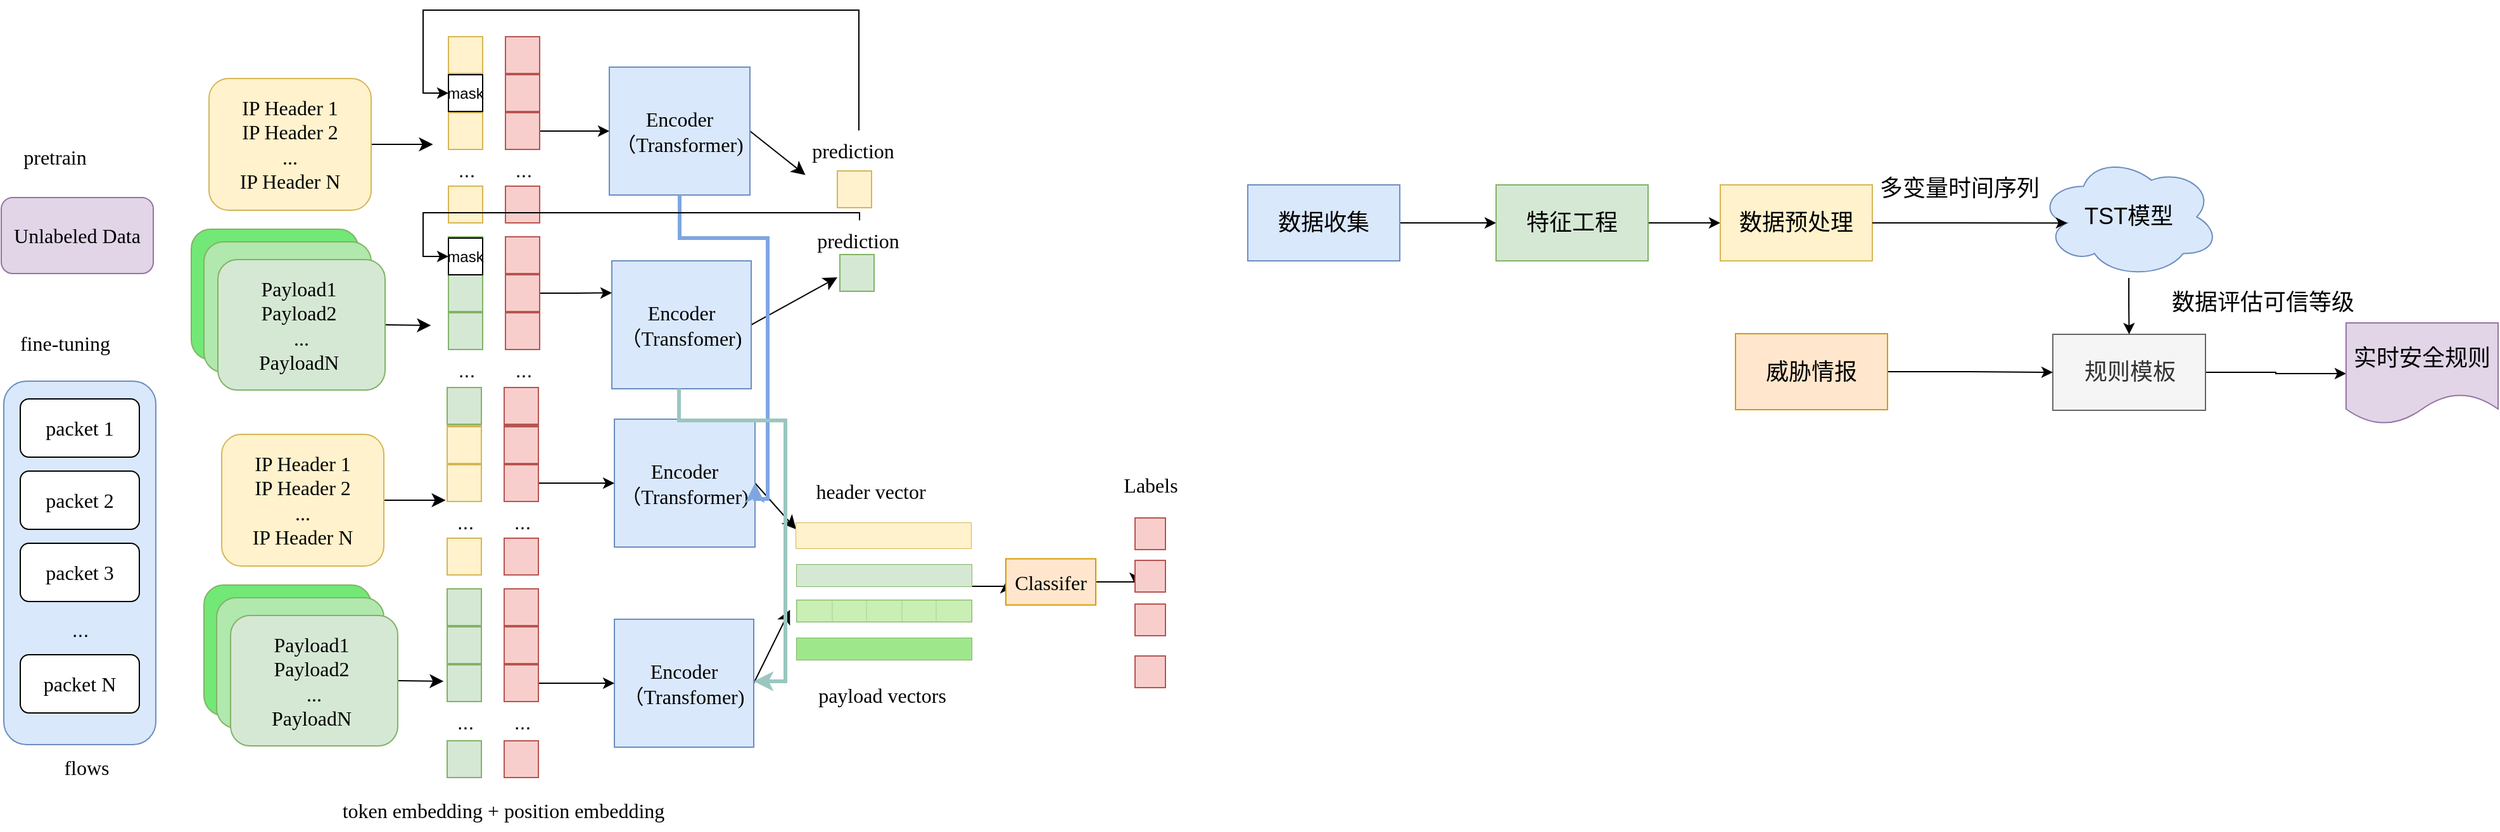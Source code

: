 <mxfile version="24.7.6">
  <diagram name="第 1 页" id="RyY5nZNIsYxHvSIVB-sh">
    <mxGraphModel dx="2135" dy="1798" grid="0" gridSize="10" guides="1" tooltips="1" connect="1" arrows="1" fold="1" page="0" pageScale="1" pageWidth="827" pageHeight="1169" math="0" shadow="0">
      <root>
        <mxCell id="0" />
        <mxCell id="1" parent="0" />
        <mxCell id="ILP_Jjc2ablGNtknwulI-9" value="" style="rounded=1;whiteSpace=wrap;html=1;fillColor=#dae8fc;strokeColor=#6c8ebf;" parent="1" vertex="1">
          <mxGeometry x="-322" y="-105" width="120" height="287" as="geometry" />
        </mxCell>
        <mxCell id="ILP_Jjc2ablGNtknwulI-2" value="&lt;font face=&quot;Comic Sans MS&quot; style=&quot;font-size: 16px;&quot;&gt;packet 1&lt;/font&gt;" style="rounded=1;whiteSpace=wrap;html=1;" parent="1" vertex="1">
          <mxGeometry x="-309" y="-91" width="94" height="46" as="geometry" />
        </mxCell>
        <mxCell id="ILP_Jjc2ablGNtknwulI-5" value="&lt;font face=&quot;Comic Sans MS&quot; style=&quot;font-size: 16px;&quot;&gt;packet 2&lt;/font&gt;" style="rounded=1;whiteSpace=wrap;html=1;" parent="1" vertex="1">
          <mxGeometry x="-309" y="-34" width="94" height="46" as="geometry" />
        </mxCell>
        <mxCell id="ILP_Jjc2ablGNtknwulI-6" value="&lt;font face=&quot;Comic Sans MS&quot; style=&quot;font-size: 16px;&quot;&gt;packet 3&lt;/font&gt;" style="rounded=1;whiteSpace=wrap;html=1;" parent="1" vertex="1">
          <mxGeometry x="-309" y="23" width="94" height="46" as="geometry" />
        </mxCell>
        <mxCell id="ILP_Jjc2ablGNtknwulI-7" value="&lt;font face=&quot;Comic Sans MS&quot; style=&quot;font-size: 16px;&quot;&gt;packet N&lt;/font&gt;" style="rounded=1;whiteSpace=wrap;html=1;" parent="1" vertex="1">
          <mxGeometry x="-309" y="111" width="94" height="46" as="geometry" />
        </mxCell>
        <mxCell id="ILP_Jjc2ablGNtknwulI-8" value="..." style="text;html=1;align=center;verticalAlign=middle;resizable=0;points=[];autosize=1;strokeColor=none;fillColor=none;fontSize=16;" parent="1" vertex="1">
          <mxGeometry x="-277.5" y="75" width="31" height="31" as="geometry" />
        </mxCell>
        <mxCell id="ILP_Jjc2ablGNtknwulI-10" style="edgeStyle=none;curved=1;rounded=0;orthogonalLoop=1;jettySize=auto;html=1;exitX=0.5;exitY=1;exitDx=0;exitDy=0;fontSize=12;startSize=8;endSize=8;" parent="1" source="ILP_Jjc2ablGNtknwulI-9" target="ILP_Jjc2ablGNtknwulI-9" edge="1">
          <mxGeometry relative="1" as="geometry" />
        </mxCell>
        <mxCell id="ILP_Jjc2ablGNtknwulI-11" value="&lt;font style=&quot;font-size: 16px;&quot; face=&quot;Comic Sans MS&quot;&gt;flows&lt;/font&gt;" style="text;html=1;align=center;verticalAlign=middle;resizable=0;points=[];autosize=1;strokeColor=none;fillColor=none;fontSize=16;" parent="1" vertex="1">
          <mxGeometry x="-286.5" y="183.5" width="58" height="32" as="geometry" />
        </mxCell>
        <mxCell id="ILP_Jjc2ablGNtknwulI-102" style="edgeStyle=none;curved=1;rounded=0;orthogonalLoop=1;jettySize=auto;html=1;exitX=1;exitY=0.5;exitDx=0;exitDy=0;fontSize=12;startSize=8;endSize=8;" parent="1" source="ILP_Jjc2ablGNtknwulI-22" edge="1">
          <mxGeometry relative="1" as="geometry">
            <mxPoint x="26.8" y="-11" as="targetPoint" />
          </mxGeometry>
        </mxCell>
        <mxCell id="ILP_Jjc2ablGNtknwulI-22" value="&lt;font face=&quot;Comic Sans MS&quot; style=&quot;font-size: 16px;&quot;&gt;IP Header 1&lt;br&gt;IP Header 2&lt;br&gt;...&lt;br&gt;IP Header N&lt;br&gt;&lt;/font&gt;" style="rounded=1;whiteSpace=wrap;html=1;align=center;fillColor=#fff2cc;strokeColor=#d6b656;" parent="1" vertex="1">
          <mxGeometry x="-150" y="-63" width="128" height="104" as="geometry" />
        </mxCell>
        <mxCell id="ILP_Jjc2ablGNtknwulI-26" value="&lt;font face=&quot;Comic Sans MS&quot; style=&quot;font-size: 16px;&quot;&gt;Payload1 Line1&lt;br&gt;&lt;/font&gt;&lt;font face=&quot;Comic Sans MS&quot; style=&quot;font-size: 16px;&quot;&gt;Payload2 Line1&lt;br&gt;&lt;/font&gt;&lt;font face=&quot;Comic Sans MS&quot; style=&quot;font-size: 16px;&quot;&gt;...&lt;br&gt;PayloadN Line1&lt;br&gt;&lt;/font&gt;" style="rounded=1;whiteSpace=wrap;html=1;align=center;fillColor=#72E876;strokeColor=#82b366;" parent="1" vertex="1">
          <mxGeometry x="-164" y="56" width="132" height="103" as="geometry" />
        </mxCell>
        <mxCell id="ILP_Jjc2ablGNtknwulI-50" value="&lt;font face=&quot;Comic Sans MS&quot; style=&quot;font-size: 16px;&quot;&gt;Payload1 Line1&lt;br&gt;&lt;/font&gt;&lt;font face=&quot;Comic Sans MS&quot; style=&quot;font-size: 16px;&quot;&gt;Payload2 Line1&lt;br&gt;&lt;/font&gt;&lt;font face=&quot;Comic Sans MS&quot; style=&quot;font-size: 16px;&quot;&gt;...&lt;br&gt;PayloadN Line1&lt;br&gt;&lt;/font&gt;" style="rounded=1;whiteSpace=wrap;html=1;align=center;fillColor=#B0E8AE;strokeColor=#82b366;" parent="1" vertex="1">
          <mxGeometry x="-154" y="66" width="132" height="103" as="geometry" />
        </mxCell>
        <mxCell id="ILP_Jjc2ablGNtknwulI-54" style="edgeStyle=none;curved=1;rounded=0;orthogonalLoop=1;jettySize=auto;html=1;exitX=1;exitY=0.5;exitDx=0;exitDy=0;fontSize=12;startSize=8;endSize=8;" parent="1" source="ILP_Jjc2ablGNtknwulI-51" edge="1">
          <mxGeometry relative="1" as="geometry">
            <mxPoint x="25.2" y="132" as="targetPoint" />
          </mxGeometry>
        </mxCell>
        <mxCell id="ILP_Jjc2ablGNtknwulI-51" value="&lt;font face=&quot;Comic Sans MS&quot; style=&quot;font-size: 16px;&quot;&gt;Payload1&amp;nbsp;&lt;br&gt;&lt;/font&gt;&lt;font face=&quot;Comic Sans MS&quot; style=&quot;font-size: 16px;&quot;&gt;Payload2&amp;nbsp;&lt;br&gt;&lt;/font&gt;&lt;font face=&quot;Comic Sans MS&quot; style=&quot;font-size: 16px;&quot;&gt;...&lt;br&gt;PayloadN&amp;nbsp;&lt;br&gt;&lt;/font&gt;" style="rounded=1;whiteSpace=wrap;html=1;align=center;fillColor=#d5e8d4;strokeColor=#82b366;" parent="1" vertex="1">
          <mxGeometry x="-143" y="80" width="132" height="103" as="geometry" />
        </mxCell>
        <mxCell id="ILP_Jjc2ablGNtknwulI-112" style="edgeStyle=none;curved=1;rounded=0;orthogonalLoop=1;jettySize=auto;html=1;exitX=1;exitY=0.5;exitDx=0;exitDy=0;entryX=0;entryY=0.25;entryDx=0;entryDy=0;fontSize=12;startSize=8;endSize=8;" parent="1" source="ILP_Jjc2ablGNtknwulI-52" target="ILP_Jjc2ablGNtknwulI-105" edge="1">
          <mxGeometry relative="1" as="geometry" />
        </mxCell>
        <mxCell id="ILP_Jjc2ablGNtknwulI-52" value="&lt;font face=&quot;Comic Sans MS&quot; style=&quot;font-size: 16px;&quot;&gt;Encoder&lt;br&gt;（Transformer)&lt;br&gt;&lt;/font&gt;" style="rounded=0;whiteSpace=wrap;html=1;fillColor=#dae8fc;strokeColor=#6c8ebf;" parent="1" vertex="1">
          <mxGeometry x="160" y="-75" width="111" height="101" as="geometry" />
        </mxCell>
        <mxCell id="ILP_Jjc2ablGNtknwulI-116" style="edgeStyle=none;curved=1;rounded=0;orthogonalLoop=1;jettySize=auto;html=1;exitX=1;exitY=0.5;exitDx=0;exitDy=0;fontSize=12;startSize=8;endSize=8;" parent="1" source="ILP_Jjc2ablGNtknwulI-53" edge="1">
          <mxGeometry relative="1" as="geometry">
            <mxPoint x="298.6" y="75.6" as="targetPoint" />
          </mxGeometry>
        </mxCell>
        <mxCell id="ILP_Jjc2ablGNtknwulI-53" value="&lt;font face=&quot;Comic Sans MS&quot; style=&quot;font-size: 16px;&quot;&gt;Encoder&lt;br&gt;（Transfomer)&lt;br&gt;&lt;/font&gt;" style="rounded=0;whiteSpace=wrap;html=1;fillColor=#dae8fc;strokeColor=#6c8ebf;" parent="1" vertex="1">
          <mxGeometry x="160" y="83" width="110" height="101" as="geometry" />
        </mxCell>
        <mxCell id="VE9NikJef-cCudLtc7yH-52" style="edgeStyle=orthogonalEdgeStyle;rounded=0;orthogonalLoop=1;jettySize=auto;html=1;exitX=1;exitY=1;exitDx=0;exitDy=0;entryX=0;entryY=0.5;entryDx=0;entryDy=0;" parent="1" source="ILP_Jjc2ablGNtknwulI-56" target="ILP_Jjc2ablGNtknwulI-126" edge="1">
          <mxGeometry relative="1" as="geometry" />
        </mxCell>
        <mxCell id="ILP_Jjc2ablGNtknwulI-56" value="" style="shape=table;startSize=0;container=1;collapsible=0;childLayout=tableLayout;fontSize=16;fontFamily=Comic Sans MS;fillColor=#d5e8d4;strokeColor=#82b366;rounded=1;" parent="1" vertex="1">
          <mxGeometry x="304" y="40" width="138" height="17" as="geometry" />
        </mxCell>
        <mxCell id="ILP_Jjc2ablGNtknwulI-57" value="" style="shape=tableRow;horizontal=0;startSize=0;swimlaneHead=0;swimlaneBody=0;strokeColor=#82b366;top=0;left=0;bottom=0;right=0;collapsible=0;dropTarget=0;fillColor=#d5e8d4;points=[[0,0.5],[1,0.5]];portConstraint=eastwest;fontSize=16;fontFamily=Comic Sans MS;" parent="ILP_Jjc2ablGNtknwulI-56" vertex="1">
          <mxGeometry width="138" height="17" as="geometry" />
        </mxCell>
        <mxCell id="ILP_Jjc2ablGNtknwulI-58" value="" style="shape=partialRectangle;html=1;whiteSpace=wrap;connectable=0;strokeColor=#82b366;overflow=hidden;fillColor=#d5e8d4;top=0;left=0;bottom=0;right=0;pointerEvents=1;fontSize=16;fontFamily=Comic Sans MS;" parent="ILP_Jjc2ablGNtknwulI-57" vertex="1">
          <mxGeometry width="28" height="17" as="geometry">
            <mxRectangle width="28" height="17" as="alternateBounds" />
          </mxGeometry>
        </mxCell>
        <mxCell id="ILP_Jjc2ablGNtknwulI-59" value="" style="shape=partialRectangle;html=1;whiteSpace=wrap;connectable=0;strokeColor=#82b366;overflow=hidden;fillColor=#d5e8d4;top=0;left=0;bottom=0;right=0;pointerEvents=1;fontSize=16;fontFamily=Comic Sans MS;" parent="ILP_Jjc2ablGNtknwulI-57" vertex="1">
          <mxGeometry x="28" width="27" height="17" as="geometry">
            <mxRectangle width="27" height="17" as="alternateBounds" />
          </mxGeometry>
        </mxCell>
        <mxCell id="ILP_Jjc2ablGNtknwulI-60" value="" style="shape=partialRectangle;html=1;whiteSpace=wrap;connectable=0;strokeColor=#82b366;overflow=hidden;fillColor=#d5e8d4;top=0;left=0;bottom=0;right=0;pointerEvents=1;fontSize=16;fontFamily=Comic Sans MS;" parent="ILP_Jjc2ablGNtknwulI-57" vertex="1">
          <mxGeometry x="55" width="33" height="17" as="geometry">
            <mxRectangle width="33" height="17" as="alternateBounds" />
          </mxGeometry>
        </mxCell>
        <mxCell id="ILP_Jjc2ablGNtknwulI-61" value="" style="shape=partialRectangle;html=1;whiteSpace=wrap;connectable=0;strokeColor=#82b366;overflow=hidden;fillColor=#d5e8d4;top=0;left=0;bottom=0;right=0;pointerEvents=1;fontSize=16;fontFamily=Comic Sans MS;" parent="ILP_Jjc2ablGNtknwulI-57" vertex="1">
          <mxGeometry x="88" width="22" height="17" as="geometry">
            <mxRectangle width="22" height="17" as="alternateBounds" />
          </mxGeometry>
        </mxCell>
        <mxCell id="ILP_Jjc2ablGNtknwulI-62" value="" style="shape=partialRectangle;html=1;whiteSpace=wrap;connectable=0;strokeColor=#82b366;overflow=hidden;fillColor=#d5e8d4;top=0;left=0;bottom=0;right=0;pointerEvents=1;fontSize=16;fontFamily=Comic Sans MS;" parent="ILP_Jjc2ablGNtknwulI-57" vertex="1">
          <mxGeometry x="110" width="28" height="17" as="geometry">
            <mxRectangle width="28" height="17" as="alternateBounds" />
          </mxGeometry>
        </mxCell>
        <mxCell id="ILP_Jjc2ablGNtknwulI-63" value="" style="shape=table;startSize=0;container=1;collapsible=0;childLayout=tableLayout;fontSize=16;fontFamily=Comic Sans MS;fillColor=#CAF0B6;strokeColor=#82b366;rounded=1;arcSize=50;" parent="1" vertex="1">
          <mxGeometry x="304" y="68" width="138" height="17" as="geometry" />
        </mxCell>
        <mxCell id="ILP_Jjc2ablGNtknwulI-64" value="" style="shape=tableRow;horizontal=0;startSize=0;swimlaneHead=0;swimlaneBody=0;strokeColor=#82b366;top=0;left=0;bottom=0;right=0;collapsible=0;dropTarget=0;fillColor=#CAF0B6;points=[[0,0.5],[1,0.5]];portConstraint=eastwest;fontSize=16;fontFamily=Comic Sans MS;opacity=50;" parent="ILP_Jjc2ablGNtknwulI-63" vertex="1">
          <mxGeometry width="138" height="17" as="geometry" />
        </mxCell>
        <mxCell id="ILP_Jjc2ablGNtknwulI-65" value="" style="shape=partialRectangle;html=1;whiteSpace=wrap;connectable=0;strokeColor=#82b366;overflow=hidden;fillColor=#CAF0B6;top=0;left=0;bottom=0;right=0;pointerEvents=1;fontSize=16;fontFamily=Comic Sans MS;opacity=50;" parent="ILP_Jjc2ablGNtknwulI-64" vertex="1">
          <mxGeometry width="28" height="17" as="geometry">
            <mxRectangle width="28" height="17" as="alternateBounds" />
          </mxGeometry>
        </mxCell>
        <mxCell id="ILP_Jjc2ablGNtknwulI-66" value="" style="shape=partialRectangle;html=1;whiteSpace=wrap;connectable=0;strokeColor=#82b366;overflow=hidden;fillColor=#CAF0B6;top=0;left=0;bottom=0;right=0;pointerEvents=1;fontSize=16;fontFamily=Comic Sans MS;opacity=50;" parent="ILP_Jjc2ablGNtknwulI-64" vertex="1">
          <mxGeometry x="28" width="27" height="17" as="geometry">
            <mxRectangle width="27" height="17" as="alternateBounds" />
          </mxGeometry>
        </mxCell>
        <mxCell id="ILP_Jjc2ablGNtknwulI-67" value="" style="shape=partialRectangle;html=1;whiteSpace=wrap;connectable=0;strokeColor=#82b366;overflow=hidden;fillColor=#CAF0B6;top=0;left=0;bottom=0;right=0;pointerEvents=1;fontSize=16;fontFamily=Comic Sans MS;opacity=50;" parent="ILP_Jjc2ablGNtknwulI-64" vertex="1">
          <mxGeometry x="55" width="28" height="17" as="geometry">
            <mxRectangle width="28" height="17" as="alternateBounds" />
          </mxGeometry>
        </mxCell>
        <mxCell id="ILP_Jjc2ablGNtknwulI-68" value="" style="shape=partialRectangle;html=1;whiteSpace=wrap;connectable=0;strokeColor=#82b366;overflow=hidden;fillColor=#CAF0B6;top=0;left=0;bottom=0;right=0;pointerEvents=1;fontSize=16;fontFamily=Comic Sans MS;opacity=50;" parent="ILP_Jjc2ablGNtknwulI-64" vertex="1">
          <mxGeometry x="83" width="27" height="17" as="geometry">
            <mxRectangle width="27" height="17" as="alternateBounds" />
          </mxGeometry>
        </mxCell>
        <mxCell id="ILP_Jjc2ablGNtknwulI-69" value="" style="shape=partialRectangle;html=1;whiteSpace=wrap;connectable=0;strokeColor=#82b366;overflow=hidden;fillColor=#CAF0B6;top=0;left=0;bottom=0;right=0;pointerEvents=1;fontSize=16;fontFamily=Comic Sans MS;opacity=50;" parent="ILP_Jjc2ablGNtknwulI-64" vertex="1">
          <mxGeometry x="110" width="28" height="17" as="geometry">
            <mxRectangle width="28" height="17" as="alternateBounds" />
          </mxGeometry>
        </mxCell>
        <mxCell id="ILP_Jjc2ablGNtknwulI-70" value="" style="shape=table;startSize=0;container=1;collapsible=0;childLayout=tableLayout;fontSize=16;fontFamily=Comic Sans MS;fillColor=#89FB50;strokeColor=#82b366;rounded=1;" parent="1" vertex="1">
          <mxGeometry x="304" y="98" width="138" height="17" as="geometry" />
        </mxCell>
        <mxCell id="ILP_Jjc2ablGNtknwulI-71" value="" style="shape=tableRow;horizontal=0;startSize=0;swimlaneHead=0;swimlaneBody=0;strokeColor=#82b366;top=0;left=0;bottom=0;right=0;collapsible=0;dropTarget=0;fillColor=#9EE88B;points=[[0,0.5],[1,0.5]];portConstraint=eastwest;fontSize=16;fontFamily=Comic Sans MS;" parent="ILP_Jjc2ablGNtknwulI-70" vertex="1">
          <mxGeometry width="138" height="17" as="geometry" />
        </mxCell>
        <mxCell id="ILP_Jjc2ablGNtknwulI-72" value="" style="shape=partialRectangle;html=1;whiteSpace=wrap;connectable=0;strokeColor=#82b366;overflow=hidden;fillColor=#9EE88B;top=0;left=0;bottom=0;right=0;pointerEvents=1;fontSize=16;fontFamily=Comic Sans MS;" parent="ILP_Jjc2ablGNtknwulI-71" vertex="1">
          <mxGeometry width="28" height="17" as="geometry">
            <mxRectangle width="28" height="17" as="alternateBounds" />
          </mxGeometry>
        </mxCell>
        <mxCell id="ILP_Jjc2ablGNtknwulI-73" value="" style="shape=partialRectangle;html=1;whiteSpace=wrap;connectable=0;strokeColor=#82b366;overflow=hidden;fillColor=#9EE88B;top=0;left=0;bottom=0;right=0;pointerEvents=1;fontSize=16;fontFamily=Comic Sans MS;" parent="ILP_Jjc2ablGNtknwulI-71" vertex="1">
          <mxGeometry x="28" width="27" height="17" as="geometry">
            <mxRectangle width="27" height="17" as="alternateBounds" />
          </mxGeometry>
        </mxCell>
        <mxCell id="ILP_Jjc2ablGNtknwulI-74" value="" style="shape=partialRectangle;html=1;whiteSpace=wrap;connectable=0;strokeColor=#82b366;overflow=hidden;fillColor=#9EE88B;top=0;left=0;bottom=0;right=0;pointerEvents=1;fontSize=16;fontFamily=Comic Sans MS;" parent="ILP_Jjc2ablGNtknwulI-71" vertex="1">
          <mxGeometry x="55" width="28" height="17" as="geometry">
            <mxRectangle width="28" height="17" as="alternateBounds" />
          </mxGeometry>
        </mxCell>
        <mxCell id="ILP_Jjc2ablGNtknwulI-75" value="" style="shape=partialRectangle;html=1;whiteSpace=wrap;connectable=0;strokeColor=#82b366;overflow=hidden;fillColor=#9EE88B;top=0;left=0;bottom=0;right=0;pointerEvents=1;fontSize=16;fontFamily=Comic Sans MS;" parent="ILP_Jjc2ablGNtknwulI-71" vertex="1">
          <mxGeometry x="83" width="27" height="17" as="geometry">
            <mxRectangle width="27" height="17" as="alternateBounds" />
          </mxGeometry>
        </mxCell>
        <mxCell id="ILP_Jjc2ablGNtknwulI-76" value="" style="shape=partialRectangle;html=1;whiteSpace=wrap;connectable=0;strokeColor=#82b366;overflow=hidden;fillColor=#9EE88B;top=0;left=0;bottom=0;right=0;pointerEvents=1;fontSize=16;fontFamily=Comic Sans MS;" parent="ILP_Jjc2ablGNtknwulI-71" vertex="1">
          <mxGeometry x="110" width="28" height="17" as="geometry">
            <mxRectangle width="28" height="17" as="alternateBounds" />
          </mxGeometry>
        </mxCell>
        <mxCell id="ILP_Jjc2ablGNtknwulI-105" value="" style="shape=table;startSize=0;container=1;collapsible=0;childLayout=tableLayout;fontSize=16;fontFamily=Comic Sans MS;fillColor=#fff2cc;strokeColor=#d6b656;rounded=1;" parent="1" vertex="1">
          <mxGeometry x="303.5" y="7" width="138" height="20" as="geometry" />
        </mxCell>
        <mxCell id="ILP_Jjc2ablGNtknwulI-106" value="" style="shape=tableRow;horizontal=0;startSize=0;swimlaneHead=0;swimlaneBody=0;strokeColor=#d6b656;top=0;left=0;bottom=0;right=0;collapsible=0;dropTarget=0;fillColor=#fff2cc;points=[[0,0.5],[1,0.5]];portConstraint=eastwest;fontSize=16;fontFamily=Comic Sans MS;" parent="ILP_Jjc2ablGNtknwulI-105" vertex="1">
          <mxGeometry width="138" height="20" as="geometry" />
        </mxCell>
        <mxCell id="ILP_Jjc2ablGNtknwulI-107" value="" style="shape=partialRectangle;html=1;whiteSpace=wrap;connectable=0;strokeColor=#d6b656;overflow=hidden;fillColor=#fff2cc;top=0;left=0;bottom=0;right=0;pointerEvents=1;fontSize=16;fontFamily=Comic Sans MS;" parent="ILP_Jjc2ablGNtknwulI-106" vertex="1">
          <mxGeometry width="28" height="20" as="geometry">
            <mxRectangle width="28" height="20" as="alternateBounds" />
          </mxGeometry>
        </mxCell>
        <mxCell id="ILP_Jjc2ablGNtknwulI-108" value="" style="shape=partialRectangle;html=1;whiteSpace=wrap;connectable=0;strokeColor=#d6b656;overflow=hidden;fillColor=#fff2cc;top=0;left=0;bottom=0;right=0;pointerEvents=1;fontSize=16;fontFamily=Comic Sans MS;" parent="ILP_Jjc2ablGNtknwulI-106" vertex="1">
          <mxGeometry x="28" width="27" height="20" as="geometry">
            <mxRectangle width="27" height="20" as="alternateBounds" />
          </mxGeometry>
        </mxCell>
        <mxCell id="ILP_Jjc2ablGNtknwulI-109" value="" style="shape=partialRectangle;html=1;whiteSpace=wrap;connectable=0;strokeColor=#d6b656;overflow=hidden;fillColor=#fff2cc;top=0;left=0;bottom=0;right=0;pointerEvents=1;fontSize=16;fontFamily=Comic Sans MS;" parent="ILP_Jjc2ablGNtknwulI-106" vertex="1">
          <mxGeometry x="55" width="28" height="20" as="geometry">
            <mxRectangle width="28" height="20" as="alternateBounds" />
          </mxGeometry>
        </mxCell>
        <mxCell id="ILP_Jjc2ablGNtknwulI-110" value="" style="shape=partialRectangle;html=1;whiteSpace=wrap;connectable=0;strokeColor=#d6b656;overflow=hidden;fillColor=#fff2cc;top=0;left=0;bottom=0;right=0;pointerEvents=1;fontSize=16;fontFamily=Comic Sans MS;" parent="ILP_Jjc2ablGNtknwulI-106" vertex="1">
          <mxGeometry x="83" width="27" height="20" as="geometry">
            <mxRectangle width="27" height="20" as="alternateBounds" />
          </mxGeometry>
        </mxCell>
        <mxCell id="ILP_Jjc2ablGNtknwulI-111" value="" style="shape=partialRectangle;html=1;whiteSpace=wrap;connectable=0;strokeColor=#d6b656;overflow=hidden;fillColor=#fff2cc;top=0;left=0;bottom=0;right=0;pointerEvents=1;fontSize=16;fontFamily=Comic Sans MS;" parent="ILP_Jjc2ablGNtknwulI-106" vertex="1">
          <mxGeometry x="110" width="28" height="20" as="geometry">
            <mxRectangle width="28" height="20" as="alternateBounds" />
          </mxGeometry>
        </mxCell>
        <mxCell id="ILP_Jjc2ablGNtknwulI-114" value="&lt;font face=&quot;Comic Sans MS&quot;&gt;header vector&lt;/font&gt;" style="text;html=1;align=center;verticalAlign=middle;resizable=0;points=[];autosize=1;strokeColor=none;fillColor=none;fontSize=16;" parent="1" vertex="1">
          <mxGeometry x="300" y="-34" width="123" height="32" as="geometry" />
        </mxCell>
        <mxCell id="ILP_Jjc2ablGNtknwulI-115" value="&lt;font face=&quot;Comic Sans MS&quot;&gt;payload vectors&lt;/font&gt;" style="text;html=1;align=center;verticalAlign=middle;resizable=0;points=[];autosize=1;strokeColor=none;fillColor=none;fontSize=16;" parent="1" vertex="1">
          <mxGeometry x="303.5" y="127" width="134" height="32" as="geometry" />
        </mxCell>
        <mxCell id="VE9NikJef-cCudLtc7yH-53" style="edgeStyle=orthogonalEdgeStyle;rounded=0;orthogonalLoop=1;jettySize=auto;html=1;exitX=1;exitY=0.5;exitDx=0;exitDy=0;entryX=0;entryY=0.75;entryDx=0;entryDy=0;" parent="1" source="ILP_Jjc2ablGNtknwulI-126" target="ILP_Jjc2ablGNtknwulI-129" edge="1">
          <mxGeometry relative="1" as="geometry" />
        </mxCell>
        <mxCell id="ILP_Jjc2ablGNtknwulI-126" value="&lt;font face=&quot;Comic Sans MS&quot; style=&quot;font-size: 16px;&quot;&gt;Classifer&lt;br&gt;&lt;/font&gt;" style="rounded=0;whiteSpace=wrap;html=1;fillColor=#ffe6cc;strokeColor=#d79b00;" parent="1" vertex="1">
          <mxGeometry x="469" y="35.25" width="71" height="36.5" as="geometry" />
        </mxCell>
        <mxCell id="ILP_Jjc2ablGNtknwulI-128" value="" style="rounded=0;whiteSpace=wrap;html=1;fillColor=#f8cecc;strokeColor=#b85450;" parent="1" vertex="1">
          <mxGeometry x="571" y="3" width="24" height="25" as="geometry" />
        </mxCell>
        <mxCell id="ILP_Jjc2ablGNtknwulI-129" value="" style="rounded=0;whiteSpace=wrap;html=1;fillColor=#f8cecc;strokeColor=#b85450;" parent="1" vertex="1">
          <mxGeometry x="571" y="36.5" width="24" height="25" as="geometry" />
        </mxCell>
        <mxCell id="ILP_Jjc2ablGNtknwulI-130" value="" style="rounded=0;whiteSpace=wrap;html=1;fillColor=#f8cecc;strokeColor=#b85450;" parent="1" vertex="1">
          <mxGeometry x="571" y="71" width="24" height="25" as="geometry" />
        </mxCell>
        <mxCell id="ILP_Jjc2ablGNtknwulI-131" value="" style="rounded=0;whiteSpace=wrap;html=1;fillColor=#f8cecc;strokeColor=#b85450;" parent="1" vertex="1">
          <mxGeometry x="571" y="112" width="24" height="25" as="geometry" />
        </mxCell>
        <mxCell id="ILP_Jjc2ablGNtknwulI-132" value="&lt;font face=&quot;Comic Sans MS&quot;&gt;Labels&lt;/font&gt;" style="text;html=1;align=center;verticalAlign=middle;resizable=0;points=[];autosize=1;strokeColor=none;fillColor=none;fontSize=16;" parent="1" vertex="1">
          <mxGeometry x="550.5" y="-39" width="65" height="32" as="geometry" />
        </mxCell>
        <mxCell id="ILP_Jjc2ablGNtknwulI-139" value="&lt;font face=&quot;Comic Sans MS&quot; style=&quot;font-size: 16px;&quot;&gt;Unlabeled Data&lt;/font&gt;" style="rounded=1;whiteSpace=wrap;html=1;fillColor=#e1d5e7;strokeColor=#9673a6;" parent="1" vertex="1">
          <mxGeometry x="-324" y="-250" width="120" height="60" as="geometry" />
        </mxCell>
        <mxCell id="ILP_Jjc2ablGNtknwulI-140" style="edgeStyle=none;curved=1;rounded=0;orthogonalLoop=1;jettySize=auto;html=1;exitX=1;exitY=0.5;exitDx=0;exitDy=0;fontSize=12;startSize=8;endSize=8;" parent="1" source="ILP_Jjc2ablGNtknwulI-141" edge="1">
          <mxGeometry relative="1" as="geometry">
            <mxPoint x="16.8" y="-292" as="targetPoint" />
          </mxGeometry>
        </mxCell>
        <mxCell id="ILP_Jjc2ablGNtknwulI-141" value="&lt;font face=&quot;Comic Sans MS&quot; style=&quot;font-size: 16px;&quot;&gt;IP Header 1&lt;br&gt;IP Header 2&lt;br&gt;...&lt;br&gt;IP Header N&lt;br&gt;&lt;/font&gt;" style="rounded=1;whiteSpace=wrap;html=1;align=center;fillColor=#fff2cc;strokeColor=#d6b656;" parent="1" vertex="1">
          <mxGeometry x="-160" y="-344" width="128" height="104" as="geometry" />
        </mxCell>
        <mxCell id="ILP_Jjc2ablGNtknwulI-142" value="&lt;font face=&quot;Comic Sans MS&quot; style=&quot;font-size: 16px;&quot;&gt;Payload1 Line1&lt;br&gt;&lt;/font&gt;&lt;font face=&quot;Comic Sans MS&quot; style=&quot;font-size: 16px;&quot;&gt;Payload2 Line1&lt;br&gt;&lt;/font&gt;&lt;font face=&quot;Comic Sans MS&quot; style=&quot;font-size: 16px;&quot;&gt;...&lt;br&gt;PayloadN Line1&lt;br&gt;&lt;/font&gt;" style="rounded=1;whiteSpace=wrap;html=1;align=center;fillColor=#72E876;strokeColor=#82b366;" parent="1" vertex="1">
          <mxGeometry x="-174" y="-225" width="132" height="103" as="geometry" />
        </mxCell>
        <mxCell id="ILP_Jjc2ablGNtknwulI-143" value="&lt;font face=&quot;Comic Sans MS&quot; style=&quot;font-size: 16px;&quot;&gt;Payload1 Line1&lt;br&gt;&lt;/font&gt;&lt;font face=&quot;Comic Sans MS&quot; style=&quot;font-size: 16px;&quot;&gt;Payload2 Line1&lt;br&gt;&lt;/font&gt;&lt;font face=&quot;Comic Sans MS&quot; style=&quot;font-size: 16px;&quot;&gt;...&lt;br&gt;PayloadN Line1&lt;br&gt;&lt;/font&gt;" style="rounded=1;whiteSpace=wrap;html=1;align=center;fillColor=#B0E8AE;strokeColor=#82b366;" parent="1" vertex="1">
          <mxGeometry x="-164" y="-215" width="132" height="103" as="geometry" />
        </mxCell>
        <mxCell id="ILP_Jjc2ablGNtknwulI-144" style="edgeStyle=none;curved=1;rounded=0;orthogonalLoop=1;jettySize=auto;html=1;exitX=1;exitY=0.5;exitDx=0;exitDy=0;fontSize=12;startSize=8;endSize=8;" parent="1" source="ILP_Jjc2ablGNtknwulI-145" edge="1">
          <mxGeometry relative="1" as="geometry">
            <mxPoint x="15.2" y="-149" as="targetPoint" />
          </mxGeometry>
        </mxCell>
        <mxCell id="ILP_Jjc2ablGNtknwulI-145" value="&lt;font face=&quot;Comic Sans MS&quot; style=&quot;font-size: 16px;&quot;&gt;Payload1&amp;nbsp;&lt;br&gt;&lt;/font&gt;&lt;font face=&quot;Comic Sans MS&quot; style=&quot;font-size: 16px;&quot;&gt;Payload2&amp;nbsp;&lt;br&gt;&lt;/font&gt;&lt;font face=&quot;Comic Sans MS&quot; style=&quot;font-size: 16px;&quot;&gt;...&lt;br&gt;PayloadN&amp;nbsp;&lt;br&gt;&lt;/font&gt;" style="rounded=1;whiteSpace=wrap;html=1;align=center;fillColor=#d5e8d4;strokeColor=#82b366;" parent="1" vertex="1">
          <mxGeometry x="-153" y="-201" width="132" height="103" as="geometry" />
        </mxCell>
        <mxCell id="ILP_Jjc2ablGNtknwulI-146" style="edgeStyle=none;curved=1;rounded=0;orthogonalLoop=1;jettySize=auto;html=1;exitX=1;exitY=0.5;exitDx=0;exitDy=0;entryX=0.109;entryY=1.1;entryDx=0;entryDy=0;fontSize=12;startSize=8;endSize=8;entryPerimeter=0;" parent="1" source="ILP_Jjc2ablGNtknwulI-147" target="ILP_Jjc2ablGNtknwulI-178" edge="1">
          <mxGeometry relative="1" as="geometry">
            <mxPoint x="293.5" y="-269" as="targetPoint" />
          </mxGeometry>
        </mxCell>
        <mxCell id="ILP_Jjc2ablGNtknwulI-147" value="&lt;font face=&quot;Comic Sans MS&quot; style=&quot;font-size: 16px;&quot;&gt;Encoder&lt;br&gt;（Transformer)&lt;br&gt;&lt;/font&gt;" style="rounded=0;whiteSpace=wrap;html=1;fillColor=#dae8fc;strokeColor=#6c8ebf;" parent="1" vertex="1">
          <mxGeometry x="156" y="-353" width="111" height="101" as="geometry" />
        </mxCell>
        <mxCell id="ILP_Jjc2ablGNtknwulI-148" style="edgeStyle=none;curved=1;rounded=0;orthogonalLoop=1;jettySize=auto;html=1;exitX=1;exitY=0.5;exitDx=0;exitDy=0;fontSize=12;startSize=8;endSize=8;" parent="1" source="ILP_Jjc2ablGNtknwulI-149" edge="1">
          <mxGeometry relative="1" as="geometry">
            <mxPoint x="336" y="-187" as="targetPoint" />
          </mxGeometry>
        </mxCell>
        <mxCell id="ILP_Jjc2ablGNtknwulI-149" value="&lt;font face=&quot;Comic Sans MS&quot; style=&quot;font-size: 16px;&quot;&gt;Encoder&lt;br&gt;（Transfomer)&lt;br&gt;&lt;/font&gt;" style="rounded=0;whiteSpace=wrap;html=1;fillColor=#dae8fc;strokeColor=#6c8ebf;" parent="1" vertex="1">
          <mxGeometry x="158" y="-200" width="110" height="101" as="geometry" />
        </mxCell>
        <mxCell id="VE9NikJef-cCudLtc7yH-54" style="edgeStyle=orthogonalEdgeStyle;rounded=0;orthogonalLoop=1;jettySize=auto;html=1;entryX=0;entryY=0.5;entryDx=0;entryDy=0;" parent="1" source="ILP_Jjc2ablGNtknwulI-178" target="VE9NikJef-cCudLtc7yH-16" edge="1">
          <mxGeometry relative="1" as="geometry">
            <Array as="points">
              <mxPoint x="353" y="-398" />
              <mxPoint x="9" y="-398" />
              <mxPoint x="9" y="-332" />
            </Array>
          </mxGeometry>
        </mxCell>
        <mxCell id="ILP_Jjc2ablGNtknwulI-178" value="&lt;font face=&quot;Comic Sans MS&quot;&gt;prediction&amp;nbsp;&lt;/font&gt;" style="text;html=1;align=center;verticalAlign=middle;resizable=0;points=[];autosize=1;strokeColor=none;fillColor=none;fontSize=16;" parent="1" vertex="1">
          <mxGeometry x="300" y="-303" width="99" height="32" as="geometry" />
        </mxCell>
        <mxCell id="ILP_Jjc2ablGNtknwulI-187" value="" style="endArrow=classic;html=1;rounded=0;fontSize=12;edgeStyle=orthogonalEdgeStyle;exitX=0.5;exitY=1;exitDx=0;exitDy=0;entryX=1;entryY=0.5;entryDx=0;entryDy=0;strokeWidth=3;strokeColor=#7EA6E0;" parent="1" source="ILP_Jjc2ablGNtknwulI-147" target="ILP_Jjc2ablGNtknwulI-52" edge="1">
          <mxGeometry width="50" height="50" relative="1" as="geometry">
            <mxPoint x="291" y="-46" as="sourcePoint" />
            <mxPoint x="341" y="-96" as="targetPoint" />
            <Array as="points">
              <mxPoint x="212" y="-218" />
              <mxPoint x="281" y="-218" />
              <mxPoint x="281" y="-12" />
            </Array>
          </mxGeometry>
        </mxCell>
        <mxCell id="ILP_Jjc2ablGNtknwulI-191" value="" style="endArrow=classic;html=1;rounded=0;fontSize=12;edgeStyle=orthogonalEdgeStyle;exitX=0.5;exitY=1;exitDx=0;exitDy=0;entryX=1;entryY=0.5;entryDx=0;entryDy=0;strokeWidth=3;strokeColor=#9AC7BF;" parent="1" edge="1">
          <mxGeometry width="50" height="50" relative="1" as="geometry">
            <mxPoint x="211" y="-99" as="sourcePoint" />
            <mxPoint x="270" y="132" as="targetPoint" />
            <Array as="points">
              <mxPoint x="211" y="-74" />
              <mxPoint x="295" y="-74" />
              <mxPoint x="295" y="132" />
            </Array>
          </mxGeometry>
        </mxCell>
        <mxCell id="VE9NikJef-cCudLtc7yH-1" value="&lt;font face=&quot;Comic Sans MS&quot;&gt;pretrain&lt;/font&gt;" style="text;html=1;align=center;verticalAlign=middle;resizable=0;points=[];autosize=1;strokeColor=none;fillColor=none;fontSize=16;" parent="1" vertex="1">
          <mxGeometry x="-322" y="-298" width="79" height="32" as="geometry" />
        </mxCell>
        <mxCell id="VE9NikJef-cCudLtc7yH-5" value="" style="rounded=0;whiteSpace=wrap;html=1;fillColor=#fff2cc;strokeColor=#d6b656;" parent="1" vertex="1">
          <mxGeometry x="28" y="-99" width="27" height="29" as="geometry" />
        </mxCell>
        <mxCell id="VE9NikJef-cCudLtc7yH-6" value="" style="rounded=0;whiteSpace=wrap;html=1;fillColor=#fff2cc;strokeColor=#d6b656;" parent="1" vertex="1">
          <mxGeometry x="28" y="-69" width="27" height="29" as="geometry" />
        </mxCell>
        <mxCell id="VE9NikJef-cCudLtc7yH-7" value="" style="rounded=0;whiteSpace=wrap;html=1;fillColor=#fff2cc;strokeColor=#d6b656;" parent="1" vertex="1">
          <mxGeometry x="28" y="-39" width="27" height="29" as="geometry" />
        </mxCell>
        <mxCell id="VE9NikJef-cCudLtc7yH-8" value="" style="rounded=0;whiteSpace=wrap;html=1;fillColor=#fff2cc;strokeColor=#d6b656;" parent="1" vertex="1">
          <mxGeometry x="28" y="19" width="27" height="29" as="geometry" />
        </mxCell>
        <mxCell id="VE9NikJef-cCudLtc7yH-9" value="&lt;font style=&quot;font-size: 16px;&quot;&gt;...&lt;/font&gt;" style="text;html=1;align=center;verticalAlign=middle;resizable=0;points=[];autosize=1;" parent="1" vertex="1">
          <mxGeometry x="26" y="-10" width="31" height="31" as="geometry" />
        </mxCell>
        <mxCell id="VE9NikJef-cCudLtc7yH-10" value="" style="rounded=0;whiteSpace=wrap;html=1;fillColor=#d5e8d4;strokeColor=#82b366;" parent="1" vertex="1">
          <mxGeometry x="28" y="59" width="27" height="29" as="geometry" />
        </mxCell>
        <mxCell id="VE9NikJef-cCudLtc7yH-11" value="" style="rounded=0;whiteSpace=wrap;html=1;fillColor=#d5e8d4;strokeColor=#82b366;" parent="1" vertex="1">
          <mxGeometry x="28" y="89" width="27" height="29" as="geometry" />
        </mxCell>
        <mxCell id="VE9NikJef-cCudLtc7yH-12" value="" style="rounded=0;whiteSpace=wrap;html=1;fillColor=#d5e8d4;strokeColor=#82b366;" parent="1" vertex="1">
          <mxGeometry x="28" y="119" width="27" height="29" as="geometry" />
        </mxCell>
        <mxCell id="VE9NikJef-cCudLtc7yH-13" value="" style="rounded=0;whiteSpace=wrap;html=1;fillColor=#d5e8d4;strokeColor=#82b366;" parent="1" vertex="1">
          <mxGeometry x="28" y="179" width="27" height="29" as="geometry" />
        </mxCell>
        <mxCell id="VE9NikJef-cCudLtc7yH-14" value="&lt;font style=&quot;font-size: 16px;&quot;&gt;...&lt;/font&gt;" style="text;html=1;align=center;verticalAlign=middle;resizable=0;points=[];autosize=1;" parent="1" vertex="1">
          <mxGeometry x="26" y="148" width="31" height="31" as="geometry" />
        </mxCell>
        <mxCell id="VE9NikJef-cCudLtc7yH-15" value="" style="rounded=0;whiteSpace=wrap;html=1;fillColor=#fff2cc;strokeColor=#d6b656;" parent="1" vertex="1">
          <mxGeometry x="29" y="-377" width="27" height="29" as="geometry" />
        </mxCell>
        <mxCell id="VE9NikJef-cCudLtc7yH-16" value="&lt;font style=&quot;font-size: 12px;&quot;&gt;mask&lt;/font&gt;" style="rounded=0;whiteSpace=wrap;html=1;" parent="1" vertex="1">
          <mxGeometry x="29" y="-347" width="27" height="29" as="geometry" />
        </mxCell>
        <mxCell id="VE9NikJef-cCudLtc7yH-17" value="" style="rounded=0;whiteSpace=wrap;html=1;fillColor=#fff2cc;strokeColor=#d6b656;" parent="1" vertex="1">
          <mxGeometry x="29" y="-317" width="27" height="29" as="geometry" />
        </mxCell>
        <mxCell id="VE9NikJef-cCudLtc7yH-18" value="" style="rounded=0;whiteSpace=wrap;html=1;fillColor=#fff2cc;strokeColor=#d6b656;" parent="1" vertex="1">
          <mxGeometry x="29" y="-259" width="27" height="29" as="geometry" />
        </mxCell>
        <mxCell id="VE9NikJef-cCudLtc7yH-19" value="&lt;font style=&quot;font-size: 16px;&quot;&gt;...&lt;/font&gt;" style="text;html=1;align=center;verticalAlign=middle;resizable=0;points=[];autosize=1;" parent="1" vertex="1">
          <mxGeometry x="27" y="-288" width="31" height="31" as="geometry" />
        </mxCell>
        <mxCell id="VE9NikJef-cCudLtc7yH-20" value="" style="rounded=0;whiteSpace=wrap;html=1;fillColor=#d5e8d4;strokeColor=#82b366;" parent="1" vertex="1">
          <mxGeometry x="29" y="-219" width="27" height="29" as="geometry" />
        </mxCell>
        <mxCell id="VE9NikJef-cCudLtc7yH-21" value="" style="rounded=0;whiteSpace=wrap;html=1;fillColor=#d5e8d4;strokeColor=#82b366;" parent="1" vertex="1">
          <mxGeometry x="29" y="-189" width="27" height="29" as="geometry" />
        </mxCell>
        <mxCell id="VE9NikJef-cCudLtc7yH-22" value="" style="rounded=0;whiteSpace=wrap;html=1;fillColor=#d5e8d4;strokeColor=#82b366;" parent="1" vertex="1">
          <mxGeometry x="29" y="-159" width="27" height="29" as="geometry" />
        </mxCell>
        <mxCell id="VE9NikJef-cCudLtc7yH-23" value="" style="rounded=0;whiteSpace=wrap;html=1;fillColor=#d5e8d4;strokeColor=#82b366;" parent="1" vertex="1">
          <mxGeometry x="28" y="-100" width="27" height="29" as="geometry" />
        </mxCell>
        <mxCell id="VE9NikJef-cCudLtc7yH-24" value="&lt;font style=&quot;font-size: 16px;&quot;&gt;...&lt;/font&gt;" style="text;html=1;align=center;verticalAlign=middle;resizable=0;points=[];autosize=1;" parent="1" vertex="1">
          <mxGeometry x="27" y="-130" width="31" height="31" as="geometry" />
        </mxCell>
        <mxCell id="VE9NikJef-cCudLtc7yH-25" value="&lt;font face=&quot;Comic Sans MS&quot;&gt;token embedding + position embedding&lt;/font&gt;" style="text;html=1;align=center;verticalAlign=middle;resizable=0;points=[];autosize=1;strokeColor=none;fillColor=none;fontSize=16;" parent="1" vertex="1">
          <mxGeometry x="-80" y="218" width="304" height="32" as="geometry" />
        </mxCell>
        <mxCell id="VE9NikJef-cCudLtc7yH-26" value="" style="rounded=0;whiteSpace=wrap;html=1;fillColor=#f8cecc;strokeColor=#b85450;" parent="1" vertex="1">
          <mxGeometry x="73" y="-99" width="27" height="29" as="geometry" />
        </mxCell>
        <mxCell id="VE9NikJef-cCudLtc7yH-27" value="" style="rounded=0;whiteSpace=wrap;html=1;fillColor=#f8cecc;strokeColor=#b85450;" parent="1" vertex="1">
          <mxGeometry x="73" y="-69" width="27" height="29" as="geometry" />
        </mxCell>
        <mxCell id="VE9NikJef-cCudLtc7yH-47" style="edgeStyle=orthogonalEdgeStyle;rounded=0;orthogonalLoop=1;jettySize=auto;html=1;exitX=1;exitY=0.5;exitDx=0;exitDy=0;" parent="1" source="VE9NikJef-cCudLtc7yH-28" target="ILP_Jjc2ablGNtknwulI-52" edge="1">
          <mxGeometry relative="1" as="geometry" />
        </mxCell>
        <mxCell id="VE9NikJef-cCudLtc7yH-28" value="" style="rounded=0;whiteSpace=wrap;html=1;fillColor=#f8cecc;strokeColor=#b85450;" parent="1" vertex="1">
          <mxGeometry x="73" y="-39" width="27" height="29" as="geometry" />
        </mxCell>
        <mxCell id="VE9NikJef-cCudLtc7yH-29" value="" style="rounded=0;whiteSpace=wrap;html=1;fillColor=#f8cecc;strokeColor=#b85450;" parent="1" vertex="1">
          <mxGeometry x="73" y="19" width="27" height="29" as="geometry" />
        </mxCell>
        <mxCell id="VE9NikJef-cCudLtc7yH-30" value="&lt;font style=&quot;font-size: 16px;&quot;&gt;...&lt;/font&gt;" style="text;html=1;align=center;verticalAlign=middle;resizable=0;points=[];autosize=1;" parent="1" vertex="1">
          <mxGeometry x="71" y="-10" width="31" height="31" as="geometry" />
        </mxCell>
        <mxCell id="VE9NikJef-cCudLtc7yH-31" value="" style="rounded=0;whiteSpace=wrap;html=1;fillColor=#f8cecc;strokeColor=#b85450;" parent="1" vertex="1">
          <mxGeometry x="73" y="59" width="27" height="29" as="geometry" />
        </mxCell>
        <mxCell id="VE9NikJef-cCudLtc7yH-32" value="" style="rounded=0;whiteSpace=wrap;html=1;fillColor=#f8cecc;strokeColor=#b85450;" parent="1" vertex="1">
          <mxGeometry x="73" y="89" width="27" height="29" as="geometry" />
        </mxCell>
        <mxCell id="VE9NikJef-cCudLtc7yH-46" style="edgeStyle=orthogonalEdgeStyle;rounded=0;orthogonalLoop=1;jettySize=auto;html=1;entryX=0;entryY=0.5;entryDx=0;entryDy=0;" parent="1" source="VE9NikJef-cCudLtc7yH-33" target="ILP_Jjc2ablGNtknwulI-53" edge="1">
          <mxGeometry relative="1" as="geometry" />
        </mxCell>
        <mxCell id="VE9NikJef-cCudLtc7yH-33" value="" style="rounded=0;whiteSpace=wrap;html=1;fillColor=#f8cecc;strokeColor=#b85450;" parent="1" vertex="1">
          <mxGeometry x="73" y="119" width="27" height="29" as="geometry" />
        </mxCell>
        <mxCell id="VE9NikJef-cCudLtc7yH-34" value="" style="rounded=0;whiteSpace=wrap;html=1;fillColor=#f8cecc;strokeColor=#b85450;" parent="1" vertex="1">
          <mxGeometry x="73" y="179" width="27" height="29" as="geometry" />
        </mxCell>
        <mxCell id="VE9NikJef-cCudLtc7yH-35" value="&lt;font style=&quot;font-size: 16px;&quot;&gt;...&lt;/font&gt;" style="text;html=1;align=center;verticalAlign=middle;resizable=0;points=[];autosize=1;" parent="1" vertex="1">
          <mxGeometry x="71" y="148" width="31" height="31" as="geometry" />
        </mxCell>
        <mxCell id="VE9NikJef-cCudLtc7yH-36" value="" style="rounded=0;whiteSpace=wrap;html=1;fillColor=#f8cecc;strokeColor=#b85450;" parent="1" vertex="1">
          <mxGeometry x="74" y="-377" width="27" height="29" as="geometry" />
        </mxCell>
        <mxCell id="VE9NikJef-cCudLtc7yH-37" value="" style="rounded=0;whiteSpace=wrap;html=1;fillColor=#f8cecc;strokeColor=#b85450;" parent="1" vertex="1">
          <mxGeometry x="74" y="-347" width="27" height="29" as="geometry" />
        </mxCell>
        <mxCell id="VE9NikJef-cCudLtc7yH-49" style="edgeStyle=orthogonalEdgeStyle;rounded=0;orthogonalLoop=1;jettySize=auto;html=1;" parent="1" source="VE9NikJef-cCudLtc7yH-38" target="ILP_Jjc2ablGNtknwulI-147" edge="1">
          <mxGeometry relative="1" as="geometry" />
        </mxCell>
        <mxCell id="VE9NikJef-cCudLtc7yH-38" value="" style="rounded=0;whiteSpace=wrap;html=1;fillColor=#f8cecc;strokeColor=#b85450;" parent="1" vertex="1">
          <mxGeometry x="74" y="-317" width="27" height="29" as="geometry" />
        </mxCell>
        <mxCell id="VE9NikJef-cCudLtc7yH-39" value="" style="rounded=0;whiteSpace=wrap;html=1;fillColor=#f8cecc;strokeColor=#b85450;" parent="1" vertex="1">
          <mxGeometry x="74" y="-259" width="27" height="29" as="geometry" />
        </mxCell>
        <mxCell id="VE9NikJef-cCudLtc7yH-40" value="&lt;font style=&quot;font-size: 16px;&quot;&gt;...&lt;/font&gt;" style="text;html=1;align=center;verticalAlign=middle;resizable=0;points=[];autosize=1;" parent="1" vertex="1">
          <mxGeometry x="72" y="-288" width="31" height="31" as="geometry" />
        </mxCell>
        <mxCell id="VE9NikJef-cCudLtc7yH-41" value="" style="rounded=0;whiteSpace=wrap;html=1;fillColor=#f8cecc;strokeColor=#b85450;" parent="1" vertex="1">
          <mxGeometry x="74" y="-219" width="27" height="29" as="geometry" />
        </mxCell>
        <mxCell id="VE9NikJef-cCudLtc7yH-48" style="edgeStyle=orthogonalEdgeStyle;rounded=0;orthogonalLoop=1;jettySize=auto;html=1;entryX=0;entryY=0.25;entryDx=0;entryDy=0;" parent="1" source="VE9NikJef-cCudLtc7yH-42" target="ILP_Jjc2ablGNtknwulI-149" edge="1">
          <mxGeometry relative="1" as="geometry" />
        </mxCell>
        <mxCell id="VE9NikJef-cCudLtc7yH-42" value="" style="rounded=0;whiteSpace=wrap;html=1;fillColor=#f8cecc;strokeColor=#b85450;" parent="1" vertex="1">
          <mxGeometry x="74" y="-189" width="27" height="29" as="geometry" />
        </mxCell>
        <mxCell id="VE9NikJef-cCudLtc7yH-43" value="" style="rounded=0;whiteSpace=wrap;html=1;fillColor=#f8cecc;strokeColor=#b85450;" parent="1" vertex="1">
          <mxGeometry x="74" y="-159" width="27" height="29" as="geometry" />
        </mxCell>
        <mxCell id="VE9NikJef-cCudLtc7yH-44" value="" style="rounded=0;whiteSpace=wrap;html=1;fillColor=#f8cecc;strokeColor=#b85450;" parent="1" vertex="1">
          <mxGeometry x="73" y="-100" width="27" height="29" as="geometry" />
        </mxCell>
        <mxCell id="VE9NikJef-cCudLtc7yH-45" value="&lt;font style=&quot;font-size: 16px;&quot;&gt;...&lt;/font&gt;" style="text;html=1;align=center;verticalAlign=middle;resizable=0;points=[];autosize=1;" parent="1" vertex="1">
          <mxGeometry x="72" y="-130" width="31" height="31" as="geometry" />
        </mxCell>
        <mxCell id="VE9NikJef-cCudLtc7yH-50" value="&lt;font style=&quot;font-size: 12px;&quot;&gt;mask&lt;/font&gt;" style="rounded=0;whiteSpace=wrap;html=1;" parent="1" vertex="1">
          <mxGeometry x="29" y="-218" width="27" height="29" as="geometry" />
        </mxCell>
        <mxCell id="VE9NikJef-cCudLtc7yH-55" style="edgeStyle=orthogonalEdgeStyle;rounded=0;orthogonalLoop=1;jettySize=auto;html=1;entryX=0;entryY=0.5;entryDx=0;entryDy=0;" parent="1" source="VE9NikJef-cCudLtc7yH-51" target="VE9NikJef-cCudLtc7yH-50" edge="1">
          <mxGeometry relative="1" as="geometry">
            <Array as="points">
              <mxPoint x="354" y="-238" />
              <mxPoint x="9" y="-238" />
              <mxPoint x="9" y="-203" />
            </Array>
          </mxGeometry>
        </mxCell>
        <mxCell id="VE9NikJef-cCudLtc7yH-51" value="&lt;font face=&quot;Comic Sans MS&quot;&gt;prediction&amp;nbsp;&lt;/font&gt;" style="text;html=1;align=center;verticalAlign=middle;resizable=0;points=[];autosize=1;strokeColor=none;fillColor=none;fontSize=16;" parent="1" vertex="1">
          <mxGeometry x="304" y="-232" width="99" height="32" as="geometry" />
        </mxCell>
        <mxCell id="VE9NikJef-cCudLtc7yH-56" value="&lt;font face=&quot;Comic Sans MS&quot;&gt;fine-tuning&lt;/font&gt;" style="text;html=1;align=center;verticalAlign=middle;resizable=0;points=[];autosize=1;strokeColor=none;fillColor=none;fontSize=16;" parent="1" vertex="1">
          <mxGeometry x="-324" y="-151" width="100" height="32" as="geometry" />
        </mxCell>
        <mxCell id="VE9NikJef-cCudLtc7yH-57" value="" style="rounded=0;whiteSpace=wrap;html=1;fillColor=#d5e8d4;strokeColor=#82b366;" parent="1" vertex="1">
          <mxGeometry x="338" y="-205" width="27" height="29" as="geometry" />
        </mxCell>
        <mxCell id="VE9NikJef-cCudLtc7yH-58" value="" style="rounded=0;whiteSpace=wrap;html=1;fillColor=#fff2cc;strokeColor=#d6b656;" parent="1" vertex="1">
          <mxGeometry x="336" y="-271" width="27" height="29" as="geometry" />
        </mxCell>
        <mxCell id="bHWCBESSSzTv20gq-AOv-15" style="edgeStyle=orthogonalEdgeStyle;rounded=0;orthogonalLoop=1;jettySize=auto;html=1;entryX=0;entryY=0.5;entryDx=0;entryDy=0;" edge="1" parent="1" source="bHWCBESSSzTv20gq-AOv-1" target="bHWCBESSSzTv20gq-AOv-2">
          <mxGeometry relative="1" as="geometry" />
        </mxCell>
        <mxCell id="bHWCBESSSzTv20gq-AOv-1" value="&lt;font style=&quot;font-size: 18px;&quot;&gt;数据收集&lt;/font&gt;" style="rounded=0;whiteSpace=wrap;html=1;fillColor=#dae8fc;strokeColor=#6c8ebf;" vertex="1" parent="1">
          <mxGeometry x="660" y="-260" width="120" height="60" as="geometry" />
        </mxCell>
        <mxCell id="bHWCBESSSzTv20gq-AOv-14" style="edgeStyle=orthogonalEdgeStyle;rounded=0;orthogonalLoop=1;jettySize=auto;html=1;entryX=0;entryY=0.5;entryDx=0;entryDy=0;" edge="1" parent="1" source="bHWCBESSSzTv20gq-AOv-2" target="bHWCBESSSzTv20gq-AOv-3">
          <mxGeometry relative="1" as="geometry" />
        </mxCell>
        <mxCell id="bHWCBESSSzTv20gq-AOv-2" value="&lt;span style=&quot;font-size: 18px;&quot;&gt;特征工程&lt;/span&gt;" style="rounded=0;whiteSpace=wrap;html=1;fillColor=#d5e8d4;strokeColor=#82b366;" vertex="1" parent="1">
          <mxGeometry x="856" y="-260" width="120" height="60" as="geometry" />
        </mxCell>
        <mxCell id="bHWCBESSSzTv20gq-AOv-3" value="&lt;span style=&quot;font-size: 18px;&quot;&gt;数据预处理&lt;/span&gt;" style="rounded=0;whiteSpace=wrap;html=1;fillColor=#fff2cc;strokeColor=#d6b656;" vertex="1" parent="1">
          <mxGeometry x="1033" y="-260" width="120" height="60" as="geometry" />
        </mxCell>
        <mxCell id="bHWCBESSSzTv20gq-AOv-27" style="edgeStyle=orthogonalEdgeStyle;rounded=0;orthogonalLoop=1;jettySize=auto;html=1;entryX=0;entryY=0.5;entryDx=0;entryDy=0;" edge="1" parent="1" source="bHWCBESSSzTv20gq-AOv-4" target="bHWCBESSSzTv20gq-AOv-23">
          <mxGeometry relative="1" as="geometry" />
        </mxCell>
        <mxCell id="bHWCBESSSzTv20gq-AOv-4" value="&lt;span style=&quot;font-size: 18px;&quot;&gt;规则模板&lt;/span&gt;" style="rounded=0;whiteSpace=wrap;html=1;fillColor=#f5f5f5;fontColor=#333333;strokeColor=#666666;" vertex="1" parent="1">
          <mxGeometry x="1295.5" y="-142" width="120.5" height="60" as="geometry" />
        </mxCell>
        <mxCell id="bHWCBESSSzTv20gq-AOv-17" style="edgeStyle=orthogonalEdgeStyle;rounded=0;orthogonalLoop=1;jettySize=auto;html=1;entryX=0;entryY=0.5;entryDx=0;entryDy=0;" edge="1" parent="1" source="bHWCBESSSzTv20gq-AOv-5" target="bHWCBESSSzTv20gq-AOv-4">
          <mxGeometry relative="1" as="geometry" />
        </mxCell>
        <mxCell id="bHWCBESSSzTv20gq-AOv-5" value="&lt;font style=&quot;font-size: 18px;&quot;&gt;威胁情报&lt;/font&gt;" style="rounded=0;whiteSpace=wrap;html=1;fillColor=#ffe6cc;strokeColor=#d79b00;" vertex="1" parent="1">
          <mxGeometry x="1045" y="-142.5" width="120" height="60" as="geometry" />
        </mxCell>
        <mxCell id="bHWCBESSSzTv20gq-AOv-11" style="edgeStyle=orthogonalEdgeStyle;rounded=0;orthogonalLoop=1;jettySize=auto;html=1;entryX=0.5;entryY=0;entryDx=0;entryDy=0;" edge="1" parent="1" source="bHWCBESSSzTv20gq-AOv-9" target="bHWCBESSSzTv20gq-AOv-4">
          <mxGeometry relative="1" as="geometry" />
        </mxCell>
        <mxCell id="bHWCBESSSzTv20gq-AOv-9" value="&lt;font style=&quot;font-size: 18px;&quot;&gt;TST模型&lt;/font&gt;" style="ellipse;shape=cloud;whiteSpace=wrap;html=1;fillColor=#dae8fc;strokeColor=#6c8ebf;" vertex="1" parent="1">
          <mxGeometry x="1284" y="-283" width="143" height="96.5" as="geometry" />
        </mxCell>
        <mxCell id="bHWCBESSSzTv20gq-AOv-12" value="&lt;font style=&quot;font-size: 18px;&quot;&gt;数据评估可信等级&lt;/font&gt;" style="text;html=1;align=center;verticalAlign=middle;whiteSpace=wrap;rounded=0;" vertex="1" parent="1">
          <mxGeometry x="1371" y="-201" width="181" height="68" as="geometry" />
        </mxCell>
        <mxCell id="bHWCBESSSzTv20gq-AOv-13" style="edgeStyle=orthogonalEdgeStyle;rounded=0;orthogonalLoop=1;jettySize=auto;html=1;exitX=1;exitY=0.5;exitDx=0;exitDy=0;entryX=0.16;entryY=0.55;entryDx=0;entryDy=0;entryPerimeter=0;" edge="1" parent="1" source="bHWCBESSSzTv20gq-AOv-3" target="bHWCBESSSzTv20gq-AOv-9">
          <mxGeometry relative="1" as="geometry" />
        </mxCell>
        <mxCell id="bHWCBESSSzTv20gq-AOv-16" value="&lt;font style=&quot;font-size: 18px;&quot;&gt;多变量时间序列&lt;/font&gt;" style="text;html=1;align=center;verticalAlign=middle;whiteSpace=wrap;rounded=0;" vertex="1" parent="1">
          <mxGeometry x="1136" y="-271" width="172" height="27" as="geometry" />
        </mxCell>
        <mxCell id="bHWCBESSSzTv20gq-AOv-23" value="&lt;font style=&quot;font-size: 18px;&quot;&gt;实时安全规则&lt;/font&gt;" style="shape=document;whiteSpace=wrap;html=1;boundedLbl=1;fillColor=#e1d5e7;strokeColor=#9673a6;" vertex="1" parent="1">
          <mxGeometry x="1527" y="-151" width="120" height="80" as="geometry" />
        </mxCell>
      </root>
    </mxGraphModel>
  </diagram>
</mxfile>
